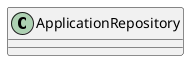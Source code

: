 @startuml
class ApplicationRepository {
    ' + ApplicationRepository(context:MilitaryRecruitmentDbContext)
    ' + Add(application:Application) : void
    ' + Update(application:Application) : void
    ' + Delete(application:Application) : void
    ' + GetById(id:Guid) : Application
    ' + GetAll() : IEnumerable<Application>
    ' + GetByCandidateId(candidateId:Guid) : IEnumerable<Application>
    ' + GetByVacancyId(vacancyId:Guid) : IEnumerable<Application>
    ' + GetByCandidateIdAndVacancyId(candidateId:Guid, vacancyId:Guid) : IEnumerable<Application>
    ' + GetByCandidateIdAndVacancyIdAndIsChosenByAlgorithm(candidateId:Guid, vacancyId:Guid, isChosenByAlgorithm:bool) : IEnumerable<Application>
}
@enduml
